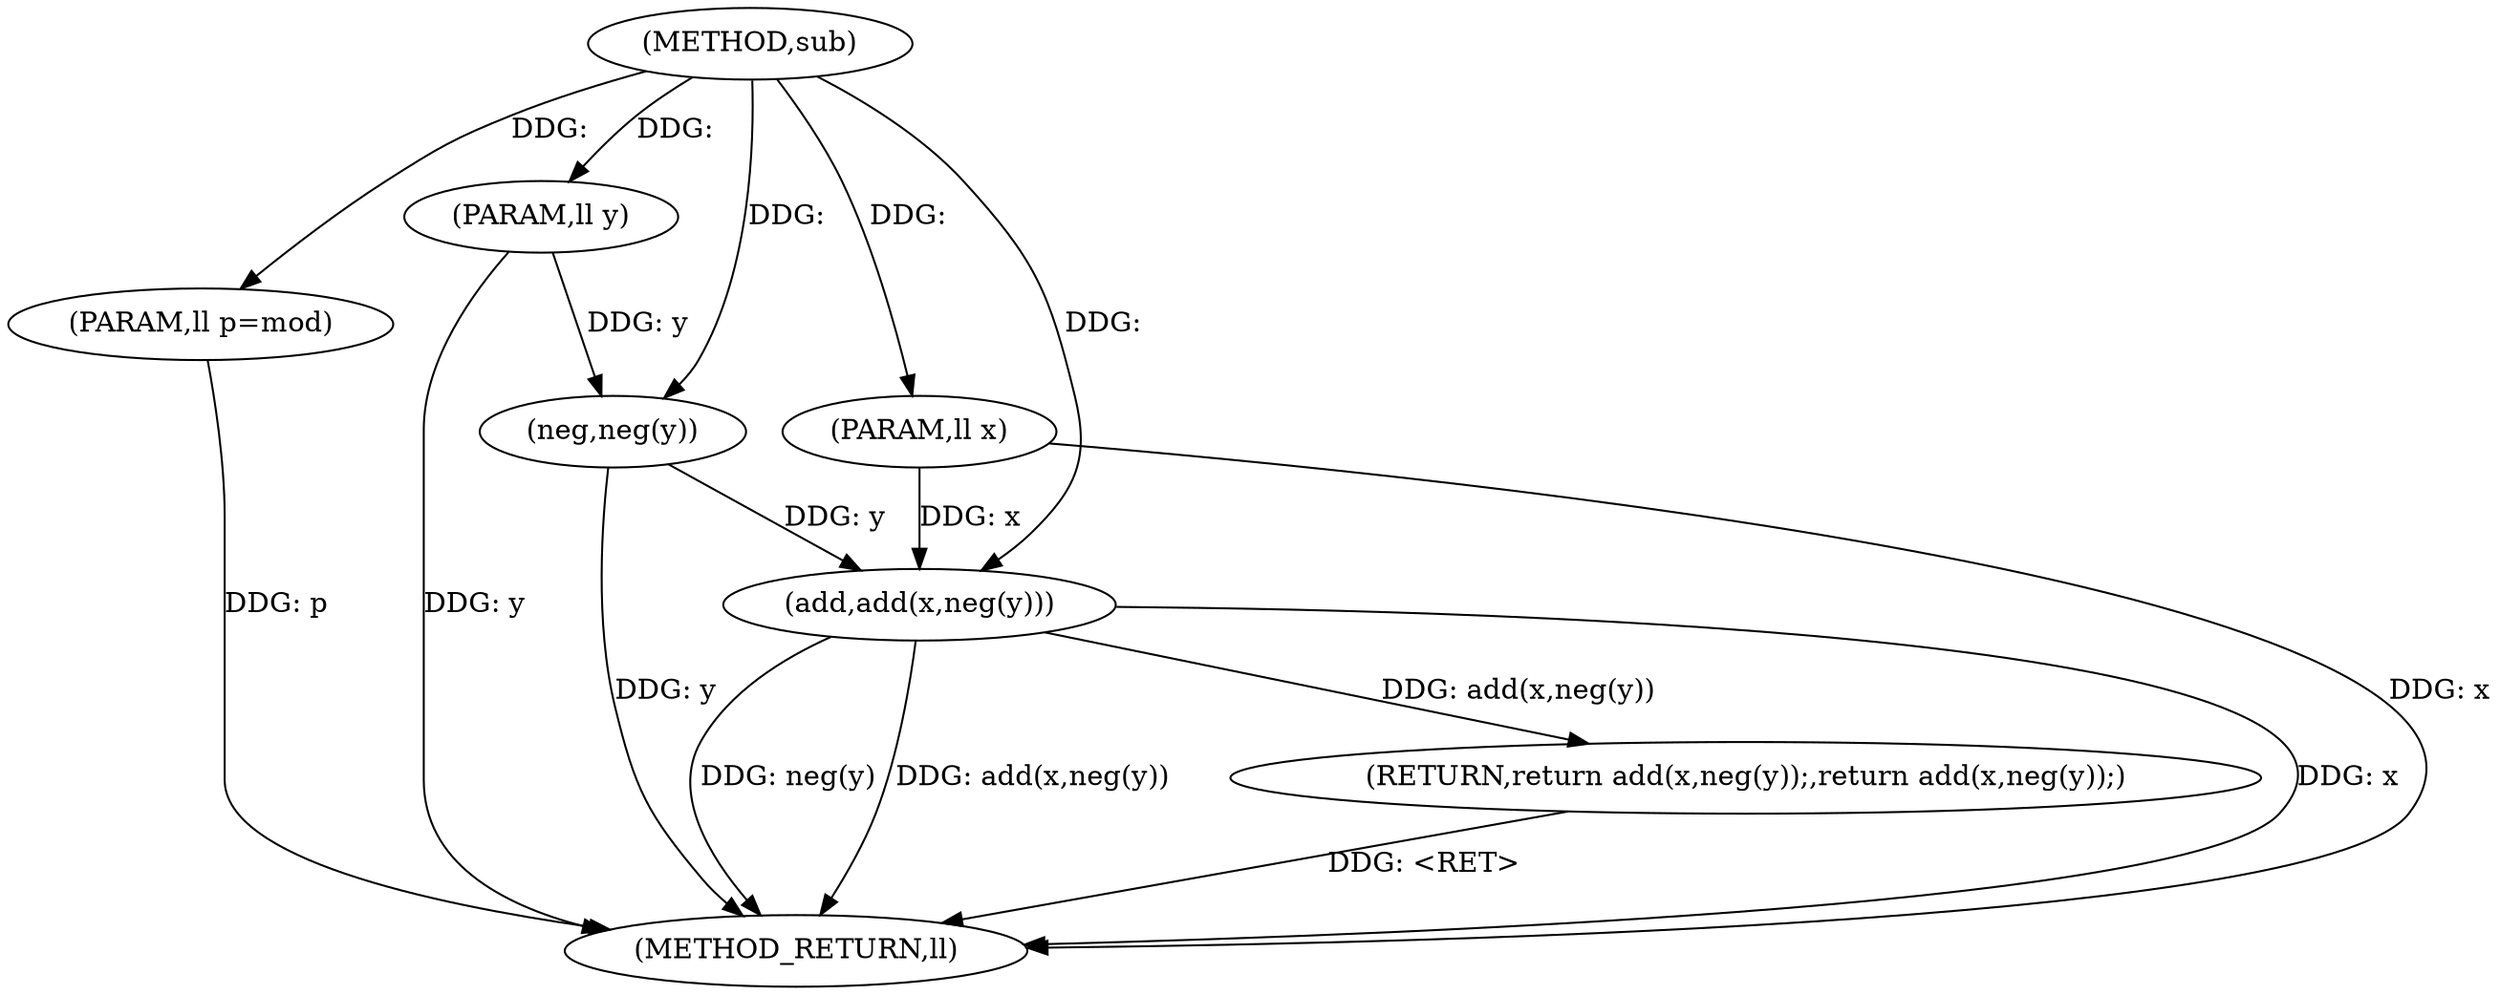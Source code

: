 digraph "sub" {  
"1000208" [label = "(METHOD,sub)" ]
"1000218" [label = "(METHOD_RETURN,ll)" ]
"1000209" [label = "(PARAM,ll x)" ]
"1000210" [label = "(PARAM,ll y)" ]
"1000211" [label = "(PARAM,ll p=mod)" ]
"1000213" [label = "(RETURN,return add(x,neg(y));,return add(x,neg(y));)" ]
"1000214" [label = "(add,add(x,neg(y)))" ]
"1000216" [label = "(neg,neg(y))" ]
  "1000209" -> "1000218"  [ label = "DDG: x"] 
  "1000210" -> "1000218"  [ label = "DDG: y"] 
  "1000211" -> "1000218"  [ label = "DDG: p"] 
  "1000214" -> "1000218"  [ label = "DDG: x"] 
  "1000216" -> "1000218"  [ label = "DDG: y"] 
  "1000214" -> "1000218"  [ label = "DDG: neg(y)"] 
  "1000214" -> "1000218"  [ label = "DDG: add(x,neg(y))"] 
  "1000213" -> "1000218"  [ label = "DDG: <RET>"] 
  "1000208" -> "1000209"  [ label = "DDG: "] 
  "1000208" -> "1000210"  [ label = "DDG: "] 
  "1000208" -> "1000211"  [ label = "DDG: "] 
  "1000214" -> "1000213"  [ label = "DDG: add(x,neg(y))"] 
  "1000209" -> "1000214"  [ label = "DDG: x"] 
  "1000208" -> "1000214"  [ label = "DDG: "] 
  "1000216" -> "1000214"  [ label = "DDG: y"] 
  "1000210" -> "1000216"  [ label = "DDG: y"] 
  "1000208" -> "1000216"  [ label = "DDG: "] 
}
